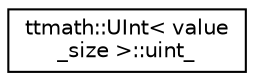 digraph "Graphical Class Hierarchy"
{
 // LATEX_PDF_SIZE
  edge [fontname="Helvetica",fontsize="10",labelfontname="Helvetica",labelfontsize="10"];
  node [fontname="Helvetica",fontsize="10",shape=record];
  rankdir="LR";
  Node0 [label="ttmath::UInt\< value\l_size \>::uint_",height=0.2,width=0.4,color="black", fillcolor="white", style="filled",URL="$unionttmath_1_1_u_int_1_1uint__.html",tooltip=" "];
}
